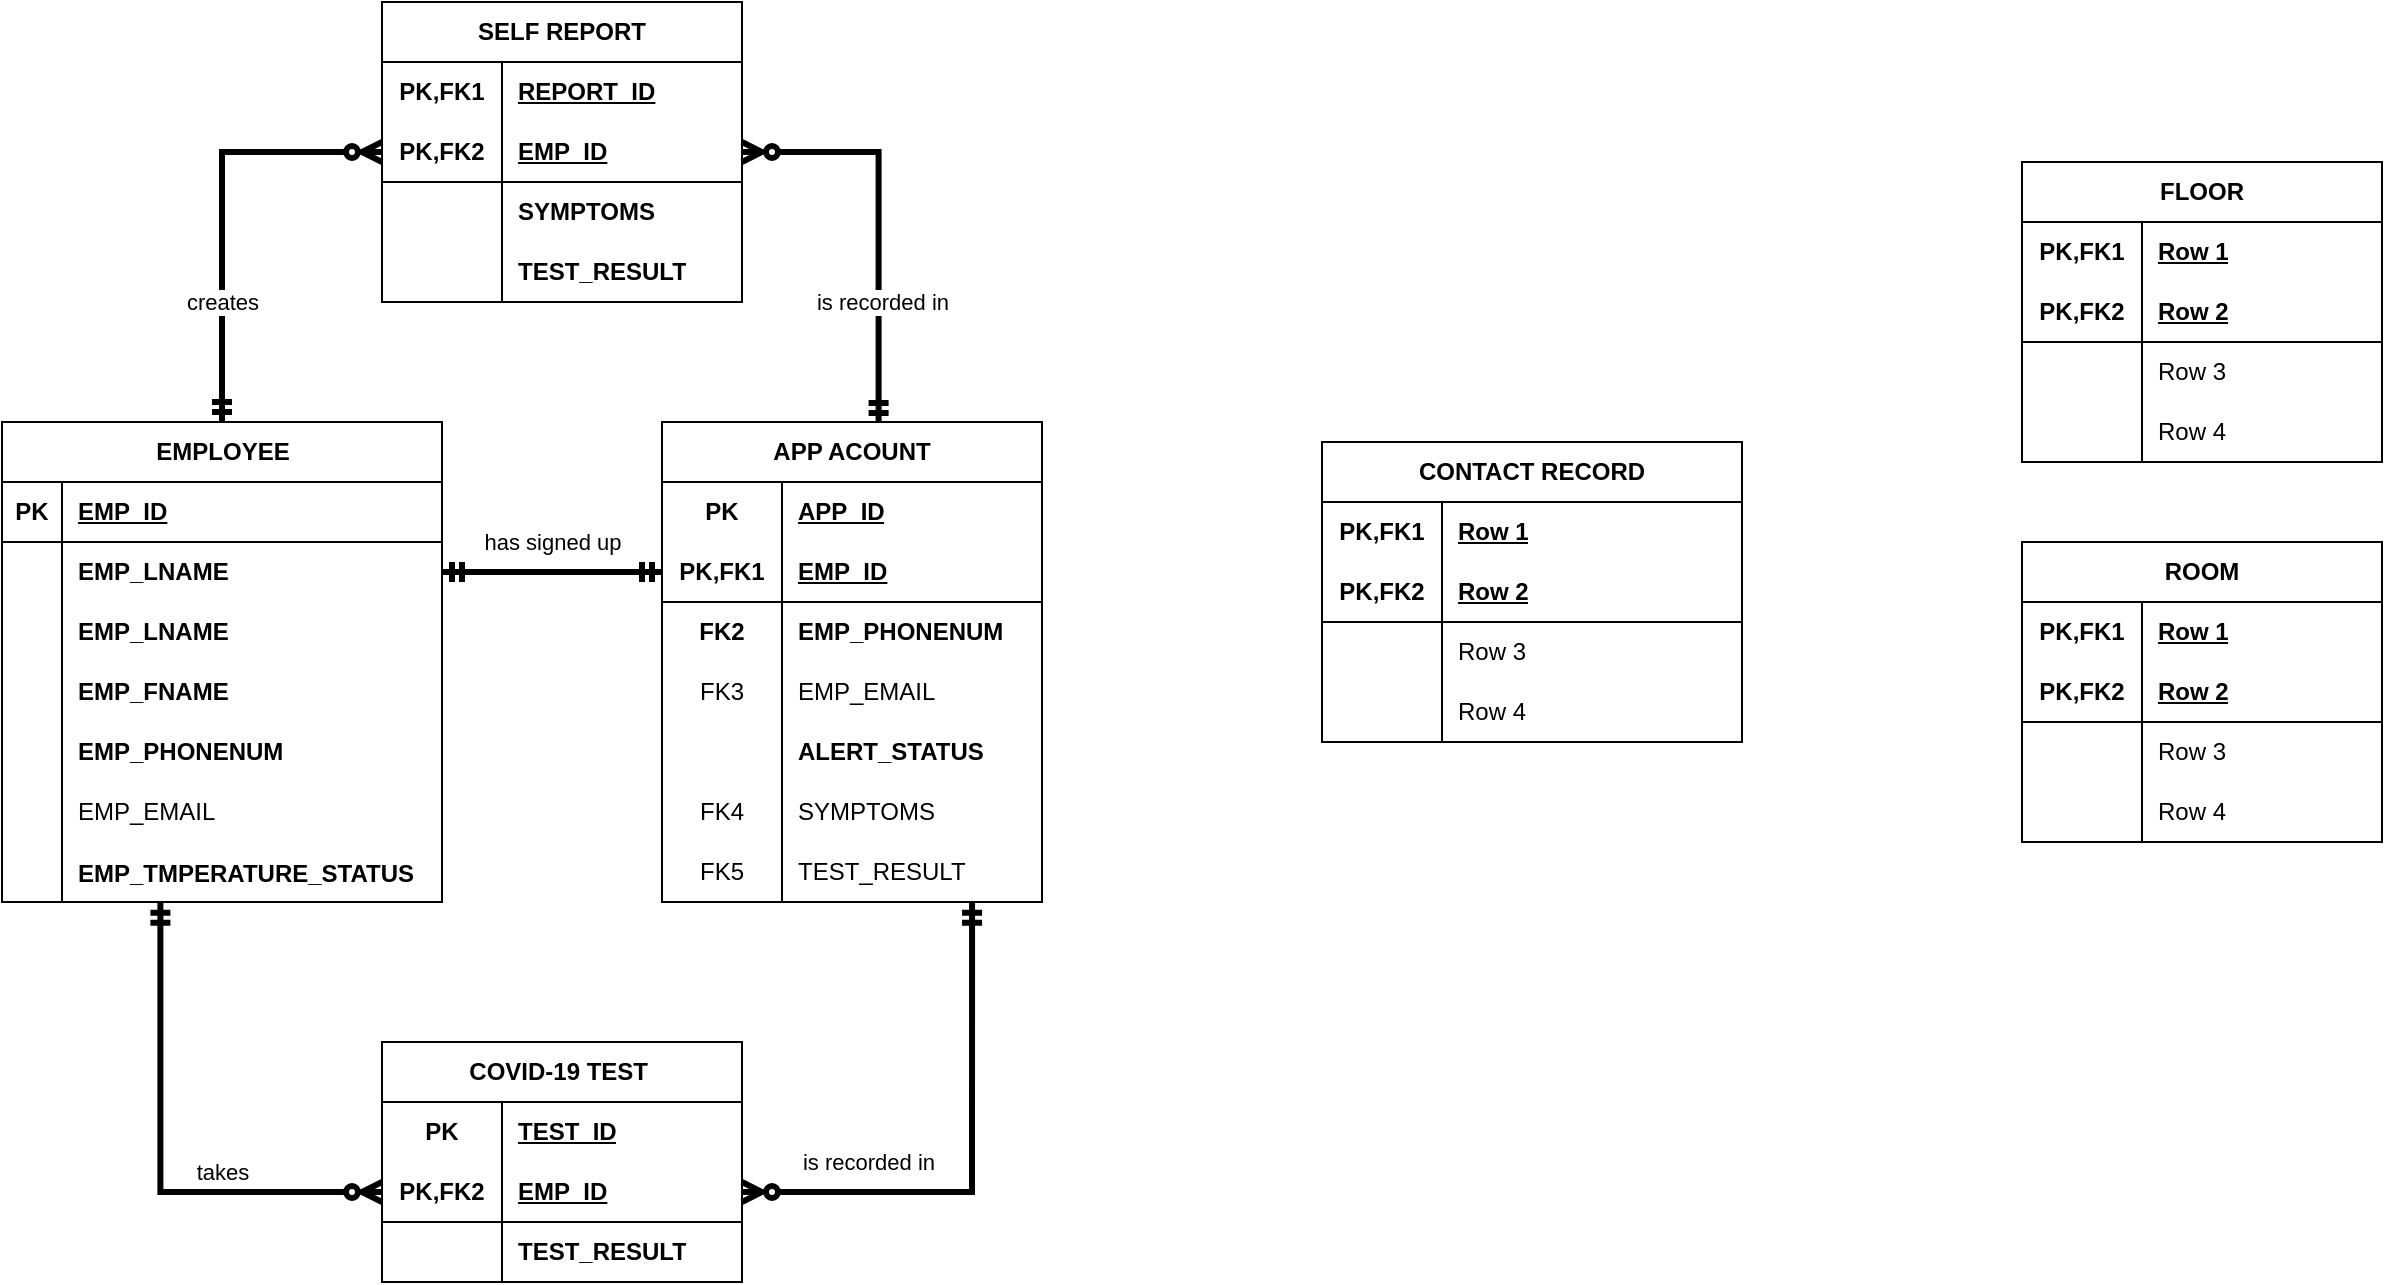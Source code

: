 <mxfile version="21.7.4" type="github">
  <diagram id="R2lEEEUBdFMjLlhIrx00" name="Page-1">
    <mxGraphModel dx="2163" dy="726" grid="1" gridSize="10" guides="1" tooltips="1" connect="1" arrows="0" fold="1" page="1" pageScale="1" pageWidth="850" pageHeight="1100" math="0" shadow="0" extFonts="Permanent Marker^https://fonts.googleapis.com/css?family=Permanent+Marker">
      <root>
        <mxCell id="0" />
        <mxCell id="1" parent="0" />
        <mxCell id="keHwaCfcZAK81pIc0gBK-99" style="edgeStyle=orthogonalEdgeStyle;rounded=0;orthogonalLoop=1;jettySize=auto;html=1;exitX=0.5;exitY=0;exitDx=0;exitDy=0;entryX=0;entryY=0.5;entryDx=0;entryDy=0;strokeWidth=3;startArrow=ERmandOne;startFill=0;endArrow=ERzeroToMany;endFill=0;" edge="1" parent="1" source="P7-u-1o1ZDvhydvgpfdd-1" target="keHwaCfcZAK81pIc0gBK-90">
          <mxGeometry relative="1" as="geometry" />
        </mxCell>
        <mxCell id="keHwaCfcZAK81pIc0gBK-101" value="creates" style="edgeLabel;html=1;align=center;verticalAlign=middle;resizable=0;points=[];" vertex="1" connectable="0" parent="keHwaCfcZAK81pIc0gBK-99">
          <mxGeometry x="0.301" y="2" relative="1" as="geometry">
            <mxPoint x="-5" y="77" as="offset" />
          </mxGeometry>
        </mxCell>
        <mxCell id="P7-u-1o1ZDvhydvgpfdd-1" value="EMPLOYEE" style="shape=table;startSize=30;container=1;collapsible=1;childLayout=tableLayout;fixedRows=1;rowLines=0;fontStyle=1;align=center;resizeLast=1;html=1;" parent="1" vertex="1">
          <mxGeometry x="-10" y="220" width="220" height="240" as="geometry">
            <mxRectangle x="90" y="230" width="110" height="30" as="alternateBounds" />
          </mxGeometry>
        </mxCell>
        <mxCell id="P7-u-1o1ZDvhydvgpfdd-2" value="" style="shape=tableRow;horizontal=0;startSize=0;swimlaneHead=0;swimlaneBody=0;fillColor=none;collapsible=0;dropTarget=0;points=[[0,0.5],[1,0.5]];portConstraint=eastwest;top=0;left=0;right=0;bottom=1;" parent="P7-u-1o1ZDvhydvgpfdd-1" vertex="1">
          <mxGeometry y="30" width="220" height="30" as="geometry" />
        </mxCell>
        <mxCell id="P7-u-1o1ZDvhydvgpfdd-3" value="PK" style="shape=partialRectangle;connectable=0;fillColor=none;top=0;left=0;bottom=0;right=0;fontStyle=1;overflow=hidden;whiteSpace=wrap;html=1;" parent="P7-u-1o1ZDvhydvgpfdd-2" vertex="1">
          <mxGeometry width="30" height="30" as="geometry">
            <mxRectangle width="30" height="30" as="alternateBounds" />
          </mxGeometry>
        </mxCell>
        <mxCell id="P7-u-1o1ZDvhydvgpfdd-4" value="EMP_ID" style="shape=partialRectangle;connectable=0;fillColor=none;top=0;left=0;bottom=0;right=0;align=left;spacingLeft=6;fontStyle=5;overflow=hidden;whiteSpace=wrap;html=1;" parent="P7-u-1o1ZDvhydvgpfdd-2" vertex="1">
          <mxGeometry x="30" width="190" height="30" as="geometry">
            <mxRectangle width="190" height="30" as="alternateBounds" />
          </mxGeometry>
        </mxCell>
        <mxCell id="P7-u-1o1ZDvhydvgpfdd-5" value="" style="shape=tableRow;horizontal=0;startSize=0;swimlaneHead=0;swimlaneBody=0;fillColor=none;collapsible=0;dropTarget=0;points=[[0,0.5],[1,0.5]];portConstraint=eastwest;top=0;left=0;right=0;bottom=0;" parent="P7-u-1o1ZDvhydvgpfdd-1" vertex="1">
          <mxGeometry y="60" width="220" height="30" as="geometry" />
        </mxCell>
        <mxCell id="P7-u-1o1ZDvhydvgpfdd-6" value="" style="shape=partialRectangle;connectable=0;fillColor=none;top=0;left=0;bottom=0;right=0;editable=1;overflow=hidden;whiteSpace=wrap;html=1;" parent="P7-u-1o1ZDvhydvgpfdd-5" vertex="1">
          <mxGeometry width="30" height="30" as="geometry">
            <mxRectangle width="30" height="30" as="alternateBounds" />
          </mxGeometry>
        </mxCell>
        <mxCell id="P7-u-1o1ZDvhydvgpfdd-7" value="&lt;b&gt;EMP_LNAME&lt;/b&gt;" style="shape=partialRectangle;connectable=0;fillColor=none;top=0;left=0;bottom=0;right=0;align=left;spacingLeft=6;overflow=hidden;whiteSpace=wrap;html=1;" parent="P7-u-1o1ZDvhydvgpfdd-5" vertex="1">
          <mxGeometry x="30" width="190" height="30" as="geometry">
            <mxRectangle width="190" height="30" as="alternateBounds" />
          </mxGeometry>
        </mxCell>
        <mxCell id="P7-u-1o1ZDvhydvgpfdd-32" value="" style="shape=tableRow;horizontal=0;startSize=0;swimlaneHead=0;swimlaneBody=0;fillColor=none;collapsible=0;dropTarget=0;points=[[0,0.5],[1,0.5]];portConstraint=eastwest;top=0;left=0;right=0;bottom=0;" parent="P7-u-1o1ZDvhydvgpfdd-1" vertex="1">
          <mxGeometry y="90" width="220" height="30" as="geometry" />
        </mxCell>
        <mxCell id="P7-u-1o1ZDvhydvgpfdd-33" value="" style="shape=partialRectangle;connectable=0;fillColor=none;top=0;left=0;bottom=0;right=0;editable=1;overflow=hidden;whiteSpace=wrap;html=1;" parent="P7-u-1o1ZDvhydvgpfdd-32" vertex="1">
          <mxGeometry width="30" height="30" as="geometry">
            <mxRectangle width="30" height="30" as="alternateBounds" />
          </mxGeometry>
        </mxCell>
        <mxCell id="P7-u-1o1ZDvhydvgpfdd-34" value="&lt;b&gt;EMP_LNAME&lt;/b&gt;" style="shape=partialRectangle;connectable=0;fillColor=none;top=0;left=0;bottom=0;right=0;align=left;spacingLeft=6;overflow=hidden;whiteSpace=wrap;html=1;" parent="P7-u-1o1ZDvhydvgpfdd-32" vertex="1">
          <mxGeometry x="30" width="190" height="30" as="geometry">
            <mxRectangle width="190" height="30" as="alternateBounds" />
          </mxGeometry>
        </mxCell>
        <mxCell id="P7-u-1o1ZDvhydvgpfdd-8" value="" style="shape=tableRow;horizontal=0;startSize=0;swimlaneHead=0;swimlaneBody=0;fillColor=none;collapsible=0;dropTarget=0;points=[[0,0.5],[1,0.5]];portConstraint=eastwest;top=0;left=0;right=0;bottom=0;" parent="P7-u-1o1ZDvhydvgpfdd-1" vertex="1">
          <mxGeometry y="120" width="220" height="30" as="geometry" />
        </mxCell>
        <mxCell id="P7-u-1o1ZDvhydvgpfdd-9" value="" style="shape=partialRectangle;connectable=0;fillColor=none;top=0;left=0;bottom=0;right=0;editable=1;overflow=hidden;whiteSpace=wrap;html=1;" parent="P7-u-1o1ZDvhydvgpfdd-8" vertex="1">
          <mxGeometry width="30" height="30" as="geometry">
            <mxRectangle width="30" height="30" as="alternateBounds" />
          </mxGeometry>
        </mxCell>
        <mxCell id="P7-u-1o1ZDvhydvgpfdd-10" value="&lt;b&gt;EMP_FNAME&lt;/b&gt;" style="shape=partialRectangle;connectable=0;fillColor=none;top=0;left=0;bottom=0;right=0;align=left;spacingLeft=6;overflow=hidden;whiteSpace=wrap;html=1;" parent="P7-u-1o1ZDvhydvgpfdd-8" vertex="1">
          <mxGeometry x="30" width="190" height="30" as="geometry">
            <mxRectangle width="190" height="30" as="alternateBounds" />
          </mxGeometry>
        </mxCell>
        <mxCell id="P7-u-1o1ZDvhydvgpfdd-11" value="" style="shape=tableRow;horizontal=0;startSize=0;swimlaneHead=0;swimlaneBody=0;fillColor=none;collapsible=0;dropTarget=0;points=[[0,0.5],[1,0.5]];portConstraint=eastwest;top=0;left=0;right=0;bottom=0;" parent="P7-u-1o1ZDvhydvgpfdd-1" vertex="1">
          <mxGeometry y="150" width="220" height="30" as="geometry" />
        </mxCell>
        <mxCell id="P7-u-1o1ZDvhydvgpfdd-12" value="" style="shape=partialRectangle;connectable=0;fillColor=none;top=0;left=0;bottom=0;right=0;editable=1;overflow=hidden;whiteSpace=wrap;html=1;" parent="P7-u-1o1ZDvhydvgpfdd-11" vertex="1">
          <mxGeometry width="30" height="30" as="geometry">
            <mxRectangle width="30" height="30" as="alternateBounds" />
          </mxGeometry>
        </mxCell>
        <mxCell id="P7-u-1o1ZDvhydvgpfdd-13" value="&lt;b&gt;EMP_PHONENUM&lt;/b&gt;" style="shape=partialRectangle;connectable=0;fillColor=none;top=0;left=0;bottom=0;right=0;align=left;spacingLeft=6;overflow=hidden;whiteSpace=wrap;html=1;" parent="P7-u-1o1ZDvhydvgpfdd-11" vertex="1">
          <mxGeometry x="30" width="190" height="30" as="geometry">
            <mxRectangle width="190" height="30" as="alternateBounds" />
          </mxGeometry>
        </mxCell>
        <mxCell id="P7-u-1o1ZDvhydvgpfdd-14" style="shape=tableRow;horizontal=0;startSize=0;swimlaneHead=0;swimlaneBody=0;fillColor=none;collapsible=0;dropTarget=0;points=[[0,0.5],[1,0.5]];portConstraint=eastwest;top=0;left=0;right=0;bottom=0;" parent="P7-u-1o1ZDvhydvgpfdd-1" vertex="1">
          <mxGeometry y="180" width="220" height="30" as="geometry" />
        </mxCell>
        <mxCell id="P7-u-1o1ZDvhydvgpfdd-15" style="shape=partialRectangle;connectable=0;fillColor=none;top=0;left=0;bottom=0;right=0;editable=1;overflow=hidden;whiteSpace=wrap;html=1;" parent="P7-u-1o1ZDvhydvgpfdd-14" vertex="1">
          <mxGeometry width="30" height="30" as="geometry">
            <mxRectangle width="30" height="30" as="alternateBounds" />
          </mxGeometry>
        </mxCell>
        <mxCell id="P7-u-1o1ZDvhydvgpfdd-16" value="EMP_EMAIL" style="shape=partialRectangle;connectable=0;fillColor=none;top=0;left=0;bottom=0;right=0;align=left;spacingLeft=6;overflow=hidden;whiteSpace=wrap;html=1;" parent="P7-u-1o1ZDvhydvgpfdd-14" vertex="1">
          <mxGeometry x="30" width="190" height="30" as="geometry">
            <mxRectangle width="190" height="30" as="alternateBounds" />
          </mxGeometry>
        </mxCell>
        <mxCell id="keHwaCfcZAK81pIc0gBK-26" value="" style="shape=tableRow;horizontal=0;startSize=0;swimlaneHead=0;swimlaneBody=0;fillColor=none;collapsible=0;dropTarget=0;points=[[0,0.5],[1,0.5]];portConstraint=eastwest;top=0;left=0;right=0;bottom=0;" vertex="1" parent="P7-u-1o1ZDvhydvgpfdd-1">
          <mxGeometry y="210" width="220" height="30" as="geometry" />
        </mxCell>
        <mxCell id="keHwaCfcZAK81pIc0gBK-27" value="" style="shape=partialRectangle;connectable=0;fillColor=none;top=0;left=0;bottom=0;right=0;editable=1;overflow=hidden;" vertex="1" parent="keHwaCfcZAK81pIc0gBK-26">
          <mxGeometry width="30" height="30" as="geometry">
            <mxRectangle width="30" height="30" as="alternateBounds" />
          </mxGeometry>
        </mxCell>
        <mxCell id="keHwaCfcZAK81pIc0gBK-28" value="EMP_TMPERATURE_STATUS" style="shape=partialRectangle;connectable=0;fillColor=none;top=0;left=0;bottom=0;right=0;align=left;spacingLeft=6;overflow=hidden;fontStyle=1" vertex="1" parent="keHwaCfcZAK81pIc0gBK-26">
          <mxGeometry x="30" width="190" height="30" as="geometry">
            <mxRectangle width="190" height="30" as="alternateBounds" />
          </mxGeometry>
        </mxCell>
        <mxCell id="P7-u-1o1ZDvhydvgpfdd-31" value="has signed up" style="edgeStyle=orthogonalEdgeStyle;rounded=0;orthogonalLoop=1;jettySize=auto;html=1;exitX=1;exitY=0.5;exitDx=0;exitDy=0;entryX=0;entryY=0.5;entryDx=0;entryDy=0;startArrow=ERmandOne;startFill=0;endArrow=ERmandOne;endFill=0;strokeWidth=3;" parent="1" source="P7-u-1o1ZDvhydvgpfdd-5" target="P7-u-1o1ZDvhydvgpfdd-81" edge="1">
          <mxGeometry y="15" relative="1" as="geometry">
            <mxPoint x="310" y="325" as="targetPoint" />
            <mxPoint as="offset" />
          </mxGeometry>
        </mxCell>
        <mxCell id="P7-u-1o1ZDvhydvgpfdd-77" value="APP ACOUNT" style="shape=table;startSize=30;container=1;collapsible=1;childLayout=tableLayout;fixedRows=1;rowLines=0;fontStyle=1;align=center;resizeLast=1;html=1;whiteSpace=wrap;" parent="1" vertex="1">
          <mxGeometry x="320" y="220" width="190" height="240" as="geometry" />
        </mxCell>
        <mxCell id="P7-u-1o1ZDvhydvgpfdd-78" value="" style="shape=tableRow;horizontal=0;startSize=0;swimlaneHead=0;swimlaneBody=0;fillColor=none;collapsible=0;dropTarget=0;points=[[0,0.5],[1,0.5]];portConstraint=eastwest;top=0;left=0;right=0;bottom=0;html=1;" parent="P7-u-1o1ZDvhydvgpfdd-77" vertex="1">
          <mxGeometry y="30" width="190" height="30" as="geometry" />
        </mxCell>
        <mxCell id="P7-u-1o1ZDvhydvgpfdd-79" value="PK" style="shape=partialRectangle;connectable=0;fillColor=none;top=0;left=0;bottom=0;right=0;fontStyle=1;overflow=hidden;html=1;whiteSpace=wrap;" parent="P7-u-1o1ZDvhydvgpfdd-78" vertex="1">
          <mxGeometry width="60" height="30" as="geometry">
            <mxRectangle width="60" height="30" as="alternateBounds" />
          </mxGeometry>
        </mxCell>
        <mxCell id="P7-u-1o1ZDvhydvgpfdd-80" value="APP_ID" style="shape=partialRectangle;connectable=0;fillColor=none;top=0;left=0;bottom=0;right=0;align=left;spacingLeft=6;fontStyle=5;overflow=hidden;html=1;whiteSpace=wrap;" parent="P7-u-1o1ZDvhydvgpfdd-78" vertex="1">
          <mxGeometry x="60" width="130" height="30" as="geometry">
            <mxRectangle width="130" height="30" as="alternateBounds" />
          </mxGeometry>
        </mxCell>
        <mxCell id="P7-u-1o1ZDvhydvgpfdd-81" value="" style="shape=tableRow;horizontal=0;startSize=0;swimlaneHead=0;swimlaneBody=0;fillColor=none;collapsible=0;dropTarget=0;points=[[0,0.5],[1,0.5]];portConstraint=eastwest;top=0;left=0;right=0;bottom=1;html=1;" parent="P7-u-1o1ZDvhydvgpfdd-77" vertex="1">
          <mxGeometry y="60" width="190" height="30" as="geometry" />
        </mxCell>
        <mxCell id="P7-u-1o1ZDvhydvgpfdd-82" value="PK,FK1" style="shape=partialRectangle;connectable=0;fillColor=none;top=0;left=0;bottom=0;right=0;fontStyle=1;overflow=hidden;html=1;whiteSpace=wrap;" parent="P7-u-1o1ZDvhydvgpfdd-81" vertex="1">
          <mxGeometry width="60" height="30" as="geometry">
            <mxRectangle width="60" height="30" as="alternateBounds" />
          </mxGeometry>
        </mxCell>
        <mxCell id="P7-u-1o1ZDvhydvgpfdd-83" value="EMP_ID" style="shape=partialRectangle;connectable=0;fillColor=none;top=0;left=0;bottom=0;right=0;align=left;spacingLeft=6;fontStyle=5;overflow=hidden;html=1;whiteSpace=wrap;" parent="P7-u-1o1ZDvhydvgpfdd-81" vertex="1">
          <mxGeometry x="60" width="130" height="30" as="geometry">
            <mxRectangle width="130" height="30" as="alternateBounds" />
          </mxGeometry>
        </mxCell>
        <mxCell id="P7-u-1o1ZDvhydvgpfdd-84" value="" style="shape=tableRow;horizontal=0;startSize=0;swimlaneHead=0;swimlaneBody=0;fillColor=none;collapsible=0;dropTarget=0;points=[[0,0.5],[1,0.5]];portConstraint=eastwest;top=0;left=0;right=0;bottom=0;html=1;" parent="P7-u-1o1ZDvhydvgpfdd-77" vertex="1">
          <mxGeometry y="90" width="190" height="30" as="geometry" />
        </mxCell>
        <mxCell id="P7-u-1o1ZDvhydvgpfdd-85" value="&lt;b&gt;FK2&lt;/b&gt;" style="shape=partialRectangle;connectable=0;fillColor=none;top=0;left=0;bottom=0;right=0;editable=1;overflow=hidden;html=1;whiteSpace=wrap;" parent="P7-u-1o1ZDvhydvgpfdd-84" vertex="1">
          <mxGeometry width="60" height="30" as="geometry">
            <mxRectangle width="60" height="30" as="alternateBounds" />
          </mxGeometry>
        </mxCell>
        <mxCell id="P7-u-1o1ZDvhydvgpfdd-86" value="&lt;b&gt;EMP_PHONENUM&lt;/b&gt;" style="shape=partialRectangle;connectable=0;fillColor=none;top=0;left=0;bottom=0;right=0;align=left;spacingLeft=6;overflow=hidden;html=1;whiteSpace=wrap;" parent="P7-u-1o1ZDvhydvgpfdd-84" vertex="1">
          <mxGeometry x="60" width="130" height="30" as="geometry">
            <mxRectangle width="130" height="30" as="alternateBounds" />
          </mxGeometry>
        </mxCell>
        <mxCell id="P7-u-1o1ZDvhydvgpfdd-87" value="" style="shape=tableRow;horizontal=0;startSize=0;swimlaneHead=0;swimlaneBody=0;fillColor=none;collapsible=0;dropTarget=0;points=[[0,0.5],[1,0.5]];portConstraint=eastwest;top=0;left=0;right=0;bottom=0;html=1;" parent="P7-u-1o1ZDvhydvgpfdd-77" vertex="1">
          <mxGeometry y="120" width="190" height="30" as="geometry" />
        </mxCell>
        <mxCell id="P7-u-1o1ZDvhydvgpfdd-88" value="FK3" style="shape=partialRectangle;connectable=0;fillColor=none;top=0;left=0;bottom=0;right=0;editable=1;overflow=hidden;html=1;whiteSpace=wrap;" parent="P7-u-1o1ZDvhydvgpfdd-87" vertex="1">
          <mxGeometry width="60" height="30" as="geometry">
            <mxRectangle width="60" height="30" as="alternateBounds" />
          </mxGeometry>
        </mxCell>
        <mxCell id="P7-u-1o1ZDvhydvgpfdd-89" value="EMP_EMAIL" style="shape=partialRectangle;connectable=0;fillColor=none;top=0;left=0;bottom=0;right=0;align=left;spacingLeft=6;overflow=hidden;html=1;whiteSpace=wrap;" parent="P7-u-1o1ZDvhydvgpfdd-87" vertex="1">
          <mxGeometry x="60" width="130" height="30" as="geometry">
            <mxRectangle width="130" height="30" as="alternateBounds" />
          </mxGeometry>
        </mxCell>
        <mxCell id="P7-u-1o1ZDvhydvgpfdd-96" style="shape=tableRow;horizontal=0;startSize=0;swimlaneHead=0;swimlaneBody=0;fillColor=none;collapsible=0;dropTarget=0;points=[[0,0.5],[1,0.5]];portConstraint=eastwest;top=0;left=0;right=0;bottom=0;html=1;" parent="P7-u-1o1ZDvhydvgpfdd-77" vertex="1">
          <mxGeometry y="150" width="190" height="30" as="geometry" />
        </mxCell>
        <mxCell id="P7-u-1o1ZDvhydvgpfdd-97" style="shape=partialRectangle;connectable=0;fillColor=none;top=0;left=0;bottom=0;right=0;editable=1;overflow=hidden;html=1;whiteSpace=wrap;" parent="P7-u-1o1ZDvhydvgpfdd-96" vertex="1">
          <mxGeometry width="60" height="30" as="geometry">
            <mxRectangle width="60" height="30" as="alternateBounds" />
          </mxGeometry>
        </mxCell>
        <mxCell id="P7-u-1o1ZDvhydvgpfdd-98" value="&lt;b&gt;ALERT_STATUS&lt;/b&gt;" style="shape=partialRectangle;connectable=0;fillColor=none;top=0;left=0;bottom=0;right=0;align=left;spacingLeft=6;overflow=hidden;html=1;whiteSpace=wrap;" parent="P7-u-1o1ZDvhydvgpfdd-96" vertex="1">
          <mxGeometry x="60" width="130" height="30" as="geometry">
            <mxRectangle width="130" height="30" as="alternateBounds" />
          </mxGeometry>
        </mxCell>
        <mxCell id="P7-u-1o1ZDvhydvgpfdd-93" style="shape=tableRow;horizontal=0;startSize=0;swimlaneHead=0;swimlaneBody=0;fillColor=none;collapsible=0;dropTarget=0;points=[[0,0.5],[1,0.5]];portConstraint=eastwest;top=0;left=0;right=0;bottom=0;html=1;" parent="P7-u-1o1ZDvhydvgpfdd-77" vertex="1">
          <mxGeometry y="180" width="190" height="30" as="geometry" />
        </mxCell>
        <mxCell id="P7-u-1o1ZDvhydvgpfdd-94" value="FK4" style="shape=partialRectangle;connectable=0;fillColor=none;top=0;left=0;bottom=0;right=0;editable=1;overflow=hidden;html=1;whiteSpace=wrap;" parent="P7-u-1o1ZDvhydvgpfdd-93" vertex="1">
          <mxGeometry width="60" height="30" as="geometry">
            <mxRectangle width="60" height="30" as="alternateBounds" />
          </mxGeometry>
        </mxCell>
        <mxCell id="P7-u-1o1ZDvhydvgpfdd-95" value="SYMPTOMS" style="shape=partialRectangle;connectable=0;fillColor=none;top=0;left=0;bottom=0;right=0;align=left;spacingLeft=6;overflow=hidden;html=1;whiteSpace=wrap;" parent="P7-u-1o1ZDvhydvgpfdd-93" vertex="1">
          <mxGeometry x="60" width="130" height="30" as="geometry">
            <mxRectangle width="130" height="30" as="alternateBounds" />
          </mxGeometry>
        </mxCell>
        <mxCell id="keHwaCfcZAK81pIc0gBK-83" style="shape=tableRow;horizontal=0;startSize=0;swimlaneHead=0;swimlaneBody=0;fillColor=none;collapsible=0;dropTarget=0;points=[[0,0.5],[1,0.5]];portConstraint=eastwest;top=0;left=0;right=0;bottom=0;html=1;" vertex="1" parent="P7-u-1o1ZDvhydvgpfdd-77">
          <mxGeometry y="210" width="190" height="30" as="geometry" />
        </mxCell>
        <mxCell id="keHwaCfcZAK81pIc0gBK-84" value="FK5" style="shape=partialRectangle;connectable=0;fillColor=none;top=0;left=0;bottom=0;right=0;editable=1;overflow=hidden;html=1;whiteSpace=wrap;" vertex="1" parent="keHwaCfcZAK81pIc0gBK-83">
          <mxGeometry width="60" height="30" as="geometry">
            <mxRectangle width="60" height="30" as="alternateBounds" />
          </mxGeometry>
        </mxCell>
        <mxCell id="keHwaCfcZAK81pIc0gBK-85" value="TEST_RESULT" style="shape=partialRectangle;connectable=0;fillColor=none;top=0;left=0;bottom=0;right=0;align=left;spacingLeft=6;overflow=hidden;html=1;whiteSpace=wrap;" vertex="1" parent="keHwaCfcZAK81pIc0gBK-83">
          <mxGeometry x="60" width="130" height="30" as="geometry">
            <mxRectangle width="130" height="30" as="alternateBounds" />
          </mxGeometry>
        </mxCell>
        <mxCell id="P7-u-1o1ZDvhydvgpfdd-112" value="COVID-19 TEST&amp;nbsp;" style="shape=table;startSize=30;container=1;collapsible=1;childLayout=tableLayout;fixedRows=1;rowLines=0;fontStyle=1;align=center;resizeLast=1;html=1;whiteSpace=wrap;" parent="1" vertex="1">
          <mxGeometry x="180" y="530" width="180" height="120" as="geometry" />
        </mxCell>
        <mxCell id="P7-u-1o1ZDvhydvgpfdd-113" value="" style="shape=tableRow;horizontal=0;startSize=0;swimlaneHead=0;swimlaneBody=0;fillColor=none;collapsible=0;dropTarget=0;points=[[0,0.5],[1,0.5]];portConstraint=eastwest;top=0;left=0;right=0;bottom=0;html=1;" parent="P7-u-1o1ZDvhydvgpfdd-112" vertex="1">
          <mxGeometry y="30" width="180" height="30" as="geometry" />
        </mxCell>
        <mxCell id="P7-u-1o1ZDvhydvgpfdd-114" value="PK" style="shape=partialRectangle;connectable=0;fillColor=none;top=0;left=0;bottom=0;right=0;fontStyle=1;overflow=hidden;html=1;whiteSpace=wrap;" parent="P7-u-1o1ZDvhydvgpfdd-113" vertex="1">
          <mxGeometry width="60" height="30" as="geometry">
            <mxRectangle width="60" height="30" as="alternateBounds" />
          </mxGeometry>
        </mxCell>
        <mxCell id="P7-u-1o1ZDvhydvgpfdd-115" value="TEST_ID" style="shape=partialRectangle;connectable=0;fillColor=none;top=0;left=0;bottom=0;right=0;align=left;spacingLeft=6;fontStyle=5;overflow=hidden;html=1;whiteSpace=wrap;" parent="P7-u-1o1ZDvhydvgpfdd-113" vertex="1">
          <mxGeometry x="60" width="120" height="30" as="geometry">
            <mxRectangle width="120" height="30" as="alternateBounds" />
          </mxGeometry>
        </mxCell>
        <mxCell id="P7-u-1o1ZDvhydvgpfdd-116" value="" style="shape=tableRow;horizontal=0;startSize=0;swimlaneHead=0;swimlaneBody=0;fillColor=none;collapsible=0;dropTarget=0;points=[[0,0.5],[1,0.5]];portConstraint=eastwest;top=0;left=0;right=0;bottom=1;html=1;" parent="P7-u-1o1ZDvhydvgpfdd-112" vertex="1">
          <mxGeometry y="60" width="180" height="30" as="geometry" />
        </mxCell>
        <mxCell id="P7-u-1o1ZDvhydvgpfdd-117" value="PK,FK2" style="shape=partialRectangle;connectable=0;fillColor=none;top=0;left=0;bottom=0;right=0;fontStyle=1;overflow=hidden;html=1;whiteSpace=wrap;" parent="P7-u-1o1ZDvhydvgpfdd-116" vertex="1">
          <mxGeometry width="60" height="30" as="geometry">
            <mxRectangle width="60" height="30" as="alternateBounds" />
          </mxGeometry>
        </mxCell>
        <mxCell id="P7-u-1o1ZDvhydvgpfdd-118" value="EMP_ID" style="shape=partialRectangle;connectable=0;fillColor=none;top=0;left=0;bottom=0;right=0;align=left;spacingLeft=6;fontStyle=5;overflow=hidden;html=1;whiteSpace=wrap;" parent="P7-u-1o1ZDvhydvgpfdd-116" vertex="1">
          <mxGeometry x="60" width="120" height="30" as="geometry">
            <mxRectangle width="120" height="30" as="alternateBounds" />
          </mxGeometry>
        </mxCell>
        <mxCell id="P7-u-1o1ZDvhydvgpfdd-119" value="" style="shape=tableRow;horizontal=0;startSize=0;swimlaneHead=0;swimlaneBody=0;fillColor=none;collapsible=0;dropTarget=0;points=[[0,0.5],[1,0.5]];portConstraint=eastwest;top=0;left=0;right=0;bottom=0;html=1;" parent="P7-u-1o1ZDvhydvgpfdd-112" vertex="1">
          <mxGeometry y="90" width="180" height="30" as="geometry" />
        </mxCell>
        <mxCell id="P7-u-1o1ZDvhydvgpfdd-120" value="" style="shape=partialRectangle;connectable=0;fillColor=none;top=0;left=0;bottom=0;right=0;editable=1;overflow=hidden;html=1;whiteSpace=wrap;" parent="P7-u-1o1ZDvhydvgpfdd-119" vertex="1">
          <mxGeometry width="60" height="30" as="geometry">
            <mxRectangle width="60" height="30" as="alternateBounds" />
          </mxGeometry>
        </mxCell>
        <mxCell id="P7-u-1o1ZDvhydvgpfdd-121" value="&lt;b&gt;TEST_RESULT&lt;/b&gt;" style="shape=partialRectangle;connectable=0;fillColor=none;top=0;left=0;bottom=0;right=0;align=left;spacingLeft=6;overflow=hidden;html=1;whiteSpace=wrap;" parent="P7-u-1o1ZDvhydvgpfdd-119" vertex="1">
          <mxGeometry x="60" width="120" height="30" as="geometry">
            <mxRectangle width="120" height="30" as="alternateBounds" />
          </mxGeometry>
        </mxCell>
        <mxCell id="keHwaCfcZAK81pIc0gBK-53" value="ROOM" style="shape=table;startSize=30;container=1;collapsible=1;childLayout=tableLayout;fixedRows=1;rowLines=0;fontStyle=1;align=center;resizeLast=1;html=1;whiteSpace=wrap;" vertex="1" parent="1">
          <mxGeometry x="1000" y="280" width="180" height="150" as="geometry" />
        </mxCell>
        <mxCell id="keHwaCfcZAK81pIc0gBK-54" value="" style="shape=tableRow;horizontal=0;startSize=0;swimlaneHead=0;swimlaneBody=0;fillColor=none;collapsible=0;dropTarget=0;points=[[0,0.5],[1,0.5]];portConstraint=eastwest;top=0;left=0;right=0;bottom=0;html=1;" vertex="1" parent="keHwaCfcZAK81pIc0gBK-53">
          <mxGeometry y="30" width="180" height="30" as="geometry" />
        </mxCell>
        <mxCell id="keHwaCfcZAK81pIc0gBK-55" value="PK,FK1" style="shape=partialRectangle;connectable=0;fillColor=none;top=0;left=0;bottom=0;right=0;fontStyle=1;overflow=hidden;html=1;whiteSpace=wrap;" vertex="1" parent="keHwaCfcZAK81pIc0gBK-54">
          <mxGeometry width="60" height="30" as="geometry">
            <mxRectangle width="60" height="30" as="alternateBounds" />
          </mxGeometry>
        </mxCell>
        <mxCell id="keHwaCfcZAK81pIc0gBK-56" value="Row 1" style="shape=partialRectangle;connectable=0;fillColor=none;top=0;left=0;bottom=0;right=0;align=left;spacingLeft=6;fontStyle=5;overflow=hidden;html=1;whiteSpace=wrap;" vertex="1" parent="keHwaCfcZAK81pIc0gBK-54">
          <mxGeometry x="60" width="120" height="30" as="geometry">
            <mxRectangle width="120" height="30" as="alternateBounds" />
          </mxGeometry>
        </mxCell>
        <mxCell id="keHwaCfcZAK81pIc0gBK-57" value="" style="shape=tableRow;horizontal=0;startSize=0;swimlaneHead=0;swimlaneBody=0;fillColor=none;collapsible=0;dropTarget=0;points=[[0,0.5],[1,0.5]];portConstraint=eastwest;top=0;left=0;right=0;bottom=1;html=1;" vertex="1" parent="keHwaCfcZAK81pIc0gBK-53">
          <mxGeometry y="60" width="180" height="30" as="geometry" />
        </mxCell>
        <mxCell id="keHwaCfcZAK81pIc0gBK-58" value="PK,FK2" style="shape=partialRectangle;connectable=0;fillColor=none;top=0;left=0;bottom=0;right=0;fontStyle=1;overflow=hidden;html=1;whiteSpace=wrap;" vertex="1" parent="keHwaCfcZAK81pIc0gBK-57">
          <mxGeometry width="60" height="30" as="geometry">
            <mxRectangle width="60" height="30" as="alternateBounds" />
          </mxGeometry>
        </mxCell>
        <mxCell id="keHwaCfcZAK81pIc0gBK-59" value="Row 2" style="shape=partialRectangle;connectable=0;fillColor=none;top=0;left=0;bottom=0;right=0;align=left;spacingLeft=6;fontStyle=5;overflow=hidden;html=1;whiteSpace=wrap;" vertex="1" parent="keHwaCfcZAK81pIc0gBK-57">
          <mxGeometry x="60" width="120" height="30" as="geometry">
            <mxRectangle width="120" height="30" as="alternateBounds" />
          </mxGeometry>
        </mxCell>
        <mxCell id="keHwaCfcZAK81pIc0gBK-60" value="" style="shape=tableRow;horizontal=0;startSize=0;swimlaneHead=0;swimlaneBody=0;fillColor=none;collapsible=0;dropTarget=0;points=[[0,0.5],[1,0.5]];portConstraint=eastwest;top=0;left=0;right=0;bottom=0;html=1;" vertex="1" parent="keHwaCfcZAK81pIc0gBK-53">
          <mxGeometry y="90" width="180" height="30" as="geometry" />
        </mxCell>
        <mxCell id="keHwaCfcZAK81pIc0gBK-61" value="" style="shape=partialRectangle;connectable=0;fillColor=none;top=0;left=0;bottom=0;right=0;editable=1;overflow=hidden;html=1;whiteSpace=wrap;" vertex="1" parent="keHwaCfcZAK81pIc0gBK-60">
          <mxGeometry width="60" height="30" as="geometry">
            <mxRectangle width="60" height="30" as="alternateBounds" />
          </mxGeometry>
        </mxCell>
        <mxCell id="keHwaCfcZAK81pIc0gBK-62" value="Row 3" style="shape=partialRectangle;connectable=0;fillColor=none;top=0;left=0;bottom=0;right=0;align=left;spacingLeft=6;overflow=hidden;html=1;whiteSpace=wrap;" vertex="1" parent="keHwaCfcZAK81pIc0gBK-60">
          <mxGeometry x="60" width="120" height="30" as="geometry">
            <mxRectangle width="120" height="30" as="alternateBounds" />
          </mxGeometry>
        </mxCell>
        <mxCell id="keHwaCfcZAK81pIc0gBK-63" value="" style="shape=tableRow;horizontal=0;startSize=0;swimlaneHead=0;swimlaneBody=0;fillColor=none;collapsible=0;dropTarget=0;points=[[0,0.5],[1,0.5]];portConstraint=eastwest;top=0;left=0;right=0;bottom=0;html=1;" vertex="1" parent="keHwaCfcZAK81pIc0gBK-53">
          <mxGeometry y="120" width="180" height="30" as="geometry" />
        </mxCell>
        <mxCell id="keHwaCfcZAK81pIc0gBK-64" value="" style="shape=partialRectangle;connectable=0;fillColor=none;top=0;left=0;bottom=0;right=0;editable=1;overflow=hidden;html=1;whiteSpace=wrap;" vertex="1" parent="keHwaCfcZAK81pIc0gBK-63">
          <mxGeometry width="60" height="30" as="geometry">
            <mxRectangle width="60" height="30" as="alternateBounds" />
          </mxGeometry>
        </mxCell>
        <mxCell id="keHwaCfcZAK81pIc0gBK-65" value="Row 4" style="shape=partialRectangle;connectable=0;fillColor=none;top=0;left=0;bottom=0;right=0;align=left;spacingLeft=6;overflow=hidden;html=1;whiteSpace=wrap;" vertex="1" parent="keHwaCfcZAK81pIc0gBK-63">
          <mxGeometry x="60" width="120" height="30" as="geometry">
            <mxRectangle width="120" height="30" as="alternateBounds" />
          </mxGeometry>
        </mxCell>
        <mxCell id="keHwaCfcZAK81pIc0gBK-66" value="FLOOR" style="shape=table;startSize=30;container=1;collapsible=1;childLayout=tableLayout;fixedRows=1;rowLines=0;fontStyle=1;align=center;resizeLast=1;html=1;whiteSpace=wrap;" vertex="1" parent="1">
          <mxGeometry x="1000" y="90" width="180" height="150" as="geometry" />
        </mxCell>
        <mxCell id="keHwaCfcZAK81pIc0gBK-67" value="" style="shape=tableRow;horizontal=0;startSize=0;swimlaneHead=0;swimlaneBody=0;fillColor=none;collapsible=0;dropTarget=0;points=[[0,0.5],[1,0.5]];portConstraint=eastwest;top=0;left=0;right=0;bottom=0;html=1;" vertex="1" parent="keHwaCfcZAK81pIc0gBK-66">
          <mxGeometry y="30" width="180" height="30" as="geometry" />
        </mxCell>
        <mxCell id="keHwaCfcZAK81pIc0gBK-68" value="PK,FK1" style="shape=partialRectangle;connectable=0;fillColor=none;top=0;left=0;bottom=0;right=0;fontStyle=1;overflow=hidden;html=1;whiteSpace=wrap;" vertex="1" parent="keHwaCfcZAK81pIc0gBK-67">
          <mxGeometry width="60" height="30" as="geometry">
            <mxRectangle width="60" height="30" as="alternateBounds" />
          </mxGeometry>
        </mxCell>
        <mxCell id="keHwaCfcZAK81pIc0gBK-69" value="Row 1" style="shape=partialRectangle;connectable=0;fillColor=none;top=0;left=0;bottom=0;right=0;align=left;spacingLeft=6;fontStyle=5;overflow=hidden;html=1;whiteSpace=wrap;" vertex="1" parent="keHwaCfcZAK81pIc0gBK-67">
          <mxGeometry x="60" width="120" height="30" as="geometry">
            <mxRectangle width="120" height="30" as="alternateBounds" />
          </mxGeometry>
        </mxCell>
        <mxCell id="keHwaCfcZAK81pIc0gBK-70" value="" style="shape=tableRow;horizontal=0;startSize=0;swimlaneHead=0;swimlaneBody=0;fillColor=none;collapsible=0;dropTarget=0;points=[[0,0.5],[1,0.5]];portConstraint=eastwest;top=0;left=0;right=0;bottom=1;html=1;" vertex="1" parent="keHwaCfcZAK81pIc0gBK-66">
          <mxGeometry y="60" width="180" height="30" as="geometry" />
        </mxCell>
        <mxCell id="keHwaCfcZAK81pIc0gBK-71" value="PK,FK2" style="shape=partialRectangle;connectable=0;fillColor=none;top=0;left=0;bottom=0;right=0;fontStyle=1;overflow=hidden;html=1;whiteSpace=wrap;" vertex="1" parent="keHwaCfcZAK81pIc0gBK-70">
          <mxGeometry width="60" height="30" as="geometry">
            <mxRectangle width="60" height="30" as="alternateBounds" />
          </mxGeometry>
        </mxCell>
        <mxCell id="keHwaCfcZAK81pIc0gBK-72" value="Row 2" style="shape=partialRectangle;connectable=0;fillColor=none;top=0;left=0;bottom=0;right=0;align=left;spacingLeft=6;fontStyle=5;overflow=hidden;html=1;whiteSpace=wrap;" vertex="1" parent="keHwaCfcZAK81pIc0gBK-70">
          <mxGeometry x="60" width="120" height="30" as="geometry">
            <mxRectangle width="120" height="30" as="alternateBounds" />
          </mxGeometry>
        </mxCell>
        <mxCell id="keHwaCfcZAK81pIc0gBK-73" value="" style="shape=tableRow;horizontal=0;startSize=0;swimlaneHead=0;swimlaneBody=0;fillColor=none;collapsible=0;dropTarget=0;points=[[0,0.5],[1,0.5]];portConstraint=eastwest;top=0;left=0;right=0;bottom=0;html=1;" vertex="1" parent="keHwaCfcZAK81pIc0gBK-66">
          <mxGeometry y="90" width="180" height="30" as="geometry" />
        </mxCell>
        <mxCell id="keHwaCfcZAK81pIc0gBK-74" value="" style="shape=partialRectangle;connectable=0;fillColor=none;top=0;left=0;bottom=0;right=0;editable=1;overflow=hidden;html=1;whiteSpace=wrap;" vertex="1" parent="keHwaCfcZAK81pIc0gBK-73">
          <mxGeometry width="60" height="30" as="geometry">
            <mxRectangle width="60" height="30" as="alternateBounds" />
          </mxGeometry>
        </mxCell>
        <mxCell id="keHwaCfcZAK81pIc0gBK-75" value="Row 3" style="shape=partialRectangle;connectable=0;fillColor=none;top=0;left=0;bottom=0;right=0;align=left;spacingLeft=6;overflow=hidden;html=1;whiteSpace=wrap;" vertex="1" parent="keHwaCfcZAK81pIc0gBK-73">
          <mxGeometry x="60" width="120" height="30" as="geometry">
            <mxRectangle width="120" height="30" as="alternateBounds" />
          </mxGeometry>
        </mxCell>
        <mxCell id="keHwaCfcZAK81pIc0gBK-76" value="" style="shape=tableRow;horizontal=0;startSize=0;swimlaneHead=0;swimlaneBody=0;fillColor=none;collapsible=0;dropTarget=0;points=[[0,0.5],[1,0.5]];portConstraint=eastwest;top=0;left=0;right=0;bottom=0;html=1;" vertex="1" parent="keHwaCfcZAK81pIc0gBK-66">
          <mxGeometry y="120" width="180" height="30" as="geometry" />
        </mxCell>
        <mxCell id="keHwaCfcZAK81pIc0gBK-77" value="" style="shape=partialRectangle;connectable=0;fillColor=none;top=0;left=0;bottom=0;right=0;editable=1;overflow=hidden;html=1;whiteSpace=wrap;" vertex="1" parent="keHwaCfcZAK81pIc0gBK-76">
          <mxGeometry width="60" height="30" as="geometry">
            <mxRectangle width="60" height="30" as="alternateBounds" />
          </mxGeometry>
        </mxCell>
        <mxCell id="keHwaCfcZAK81pIc0gBK-78" value="Row 4" style="shape=partialRectangle;connectable=0;fillColor=none;top=0;left=0;bottom=0;right=0;align=left;spacingLeft=6;overflow=hidden;html=1;whiteSpace=wrap;" vertex="1" parent="keHwaCfcZAK81pIc0gBK-76">
          <mxGeometry x="60" width="120" height="30" as="geometry">
            <mxRectangle width="120" height="30" as="alternateBounds" />
          </mxGeometry>
        </mxCell>
        <mxCell id="keHwaCfcZAK81pIc0gBK-79" style="edgeStyle=orthogonalEdgeStyle;rounded=0;orthogonalLoop=1;jettySize=auto;html=1;exitX=1;exitY=0.5;exitDx=0;exitDy=0;strokeWidth=3;entryX=0.816;entryY=1.012;entryDx=0;entryDy=0;entryPerimeter=0;startArrow=ERzeroToMany;startFill=0;endArrow=ERmandOne;endFill=0;" edge="1" parent="1" source="P7-u-1o1ZDvhydvgpfdd-116" target="keHwaCfcZAK81pIc0gBK-83">
          <mxGeometry relative="1" as="geometry">
            <mxPoint x="477" y="500" as="targetPoint" />
          </mxGeometry>
        </mxCell>
        <mxCell id="keHwaCfcZAK81pIc0gBK-82" value="is recorded in" style="edgeLabel;html=1;align=center;verticalAlign=middle;resizable=0;points=[];" vertex="1" connectable="0" parent="keHwaCfcZAK81pIc0gBK-79">
          <mxGeometry x="-0.515" y="2" relative="1" as="geometry">
            <mxPoint y="-13" as="offset" />
          </mxGeometry>
        </mxCell>
        <mxCell id="keHwaCfcZAK81pIc0gBK-80" style="edgeStyle=orthogonalEdgeStyle;rounded=0;orthogonalLoop=1;jettySize=auto;html=1;entryX=0;entryY=0.5;entryDx=0;entryDy=0;exitX=0.36;exitY=1.012;exitDx=0;exitDy=0;exitPerimeter=0;strokeWidth=3;startArrow=ERmandOne;startFill=0;endArrow=ERzeroToMany;endFill=0;" edge="1" parent="1" source="keHwaCfcZAK81pIc0gBK-26" target="P7-u-1o1ZDvhydvgpfdd-116">
          <mxGeometry relative="1" as="geometry" />
        </mxCell>
        <mxCell id="keHwaCfcZAK81pIc0gBK-81" value="takes" style="edgeLabel;html=1;align=center;verticalAlign=middle;resizable=0;points=[];" vertex="1" connectable="0" parent="keHwaCfcZAK81pIc0gBK-80">
          <mxGeometry x="0.303" y="-3" relative="1" as="geometry">
            <mxPoint x="9" y="-13" as="offset" />
          </mxGeometry>
        </mxCell>
        <mxCell id="keHwaCfcZAK81pIc0gBK-86" value="SELF REPORT" style="shape=table;startSize=30;container=1;collapsible=1;childLayout=tableLayout;fixedRows=1;rowLines=0;fontStyle=1;align=center;resizeLast=1;html=1;whiteSpace=wrap;" vertex="1" parent="1">
          <mxGeometry x="180" y="10" width="180" height="150" as="geometry" />
        </mxCell>
        <mxCell id="keHwaCfcZAK81pIc0gBK-87" value="" style="shape=tableRow;horizontal=0;startSize=0;swimlaneHead=0;swimlaneBody=0;fillColor=none;collapsible=0;dropTarget=0;points=[[0,0.5],[1,0.5]];portConstraint=eastwest;top=0;left=0;right=0;bottom=0;html=1;" vertex="1" parent="keHwaCfcZAK81pIc0gBK-86">
          <mxGeometry y="30" width="180" height="30" as="geometry" />
        </mxCell>
        <mxCell id="keHwaCfcZAK81pIc0gBK-88" value="PK,FK1" style="shape=partialRectangle;connectable=0;fillColor=none;top=0;left=0;bottom=0;right=0;fontStyle=1;overflow=hidden;html=1;whiteSpace=wrap;" vertex="1" parent="keHwaCfcZAK81pIc0gBK-87">
          <mxGeometry width="60" height="30" as="geometry">
            <mxRectangle width="60" height="30" as="alternateBounds" />
          </mxGeometry>
        </mxCell>
        <mxCell id="keHwaCfcZAK81pIc0gBK-89" value="REPORT_ID" style="shape=partialRectangle;connectable=0;fillColor=none;top=0;left=0;bottom=0;right=0;align=left;spacingLeft=6;fontStyle=5;overflow=hidden;html=1;whiteSpace=wrap;" vertex="1" parent="keHwaCfcZAK81pIc0gBK-87">
          <mxGeometry x="60" width="120" height="30" as="geometry">
            <mxRectangle width="120" height="30" as="alternateBounds" />
          </mxGeometry>
        </mxCell>
        <mxCell id="keHwaCfcZAK81pIc0gBK-90" value="" style="shape=tableRow;horizontal=0;startSize=0;swimlaneHead=0;swimlaneBody=0;fillColor=none;collapsible=0;dropTarget=0;points=[[0,0.5],[1,0.5]];portConstraint=eastwest;top=0;left=0;right=0;bottom=1;html=1;" vertex="1" parent="keHwaCfcZAK81pIc0gBK-86">
          <mxGeometry y="60" width="180" height="30" as="geometry" />
        </mxCell>
        <mxCell id="keHwaCfcZAK81pIc0gBK-91" value="PK,FK2" style="shape=partialRectangle;connectable=0;fillColor=none;top=0;left=0;bottom=0;right=0;fontStyle=1;overflow=hidden;html=1;whiteSpace=wrap;" vertex="1" parent="keHwaCfcZAK81pIc0gBK-90">
          <mxGeometry width="60" height="30" as="geometry">
            <mxRectangle width="60" height="30" as="alternateBounds" />
          </mxGeometry>
        </mxCell>
        <mxCell id="keHwaCfcZAK81pIc0gBK-92" value="EMP_ID" style="shape=partialRectangle;connectable=0;fillColor=none;top=0;left=0;bottom=0;right=0;align=left;spacingLeft=6;fontStyle=5;overflow=hidden;html=1;whiteSpace=wrap;" vertex="1" parent="keHwaCfcZAK81pIc0gBK-90">
          <mxGeometry x="60" width="120" height="30" as="geometry">
            <mxRectangle width="120" height="30" as="alternateBounds" />
          </mxGeometry>
        </mxCell>
        <mxCell id="keHwaCfcZAK81pIc0gBK-93" value="" style="shape=tableRow;horizontal=0;startSize=0;swimlaneHead=0;swimlaneBody=0;fillColor=none;collapsible=0;dropTarget=0;points=[[0,0.5],[1,0.5]];portConstraint=eastwest;top=0;left=0;right=0;bottom=0;html=1;" vertex="1" parent="keHwaCfcZAK81pIc0gBK-86">
          <mxGeometry y="90" width="180" height="30" as="geometry" />
        </mxCell>
        <mxCell id="keHwaCfcZAK81pIc0gBK-94" value="" style="shape=partialRectangle;connectable=0;fillColor=none;top=0;left=0;bottom=0;right=0;editable=1;overflow=hidden;html=1;whiteSpace=wrap;" vertex="1" parent="keHwaCfcZAK81pIc0gBK-93">
          <mxGeometry width="60" height="30" as="geometry">
            <mxRectangle width="60" height="30" as="alternateBounds" />
          </mxGeometry>
        </mxCell>
        <mxCell id="keHwaCfcZAK81pIc0gBK-95" value="&lt;b&gt;SYMPTOMS&lt;/b&gt;" style="shape=partialRectangle;connectable=0;fillColor=none;top=0;left=0;bottom=0;right=0;align=left;spacingLeft=6;overflow=hidden;html=1;whiteSpace=wrap;" vertex="1" parent="keHwaCfcZAK81pIc0gBK-93">
          <mxGeometry x="60" width="120" height="30" as="geometry">
            <mxRectangle width="120" height="30" as="alternateBounds" />
          </mxGeometry>
        </mxCell>
        <mxCell id="keHwaCfcZAK81pIc0gBK-103" style="shape=tableRow;horizontal=0;startSize=0;swimlaneHead=0;swimlaneBody=0;fillColor=none;collapsible=0;dropTarget=0;points=[[0,0.5],[1,0.5]];portConstraint=eastwest;top=0;left=0;right=0;bottom=0;html=1;" vertex="1" parent="keHwaCfcZAK81pIc0gBK-86">
          <mxGeometry y="120" width="180" height="30" as="geometry" />
        </mxCell>
        <mxCell id="keHwaCfcZAK81pIc0gBK-104" style="shape=partialRectangle;connectable=0;fillColor=none;top=0;left=0;bottom=0;right=0;editable=1;overflow=hidden;html=1;whiteSpace=wrap;" vertex="1" parent="keHwaCfcZAK81pIc0gBK-103">
          <mxGeometry width="60" height="30" as="geometry">
            <mxRectangle width="60" height="30" as="alternateBounds" />
          </mxGeometry>
        </mxCell>
        <mxCell id="keHwaCfcZAK81pIc0gBK-105" value="&lt;b&gt;TEST_RESULT&lt;/b&gt;" style="shape=partialRectangle;connectable=0;fillColor=none;top=0;left=0;bottom=0;right=0;align=left;spacingLeft=6;overflow=hidden;html=1;whiteSpace=wrap;" vertex="1" parent="keHwaCfcZAK81pIc0gBK-103">
          <mxGeometry x="60" width="120" height="30" as="geometry">
            <mxRectangle width="120" height="30" as="alternateBounds" />
          </mxGeometry>
        </mxCell>
        <mxCell id="keHwaCfcZAK81pIc0gBK-100" style="edgeStyle=orthogonalEdgeStyle;rounded=0;orthogonalLoop=1;jettySize=auto;html=1;exitX=1;exitY=0.5;exitDx=0;exitDy=0;entryX=0.57;entryY=0.002;entryDx=0;entryDy=0;entryPerimeter=0;strokeWidth=3;startArrow=ERzeroToMany;startFill=0;endArrow=ERmandOne;endFill=0;" edge="1" parent="1" source="keHwaCfcZAK81pIc0gBK-90" target="P7-u-1o1ZDvhydvgpfdd-77">
          <mxGeometry relative="1" as="geometry" />
        </mxCell>
        <mxCell id="keHwaCfcZAK81pIc0gBK-102" value="is recorded in" style="edgeLabel;html=1;align=center;verticalAlign=middle;resizable=0;points=[];" vertex="1" connectable="0" parent="keHwaCfcZAK81pIc0gBK-100">
          <mxGeometry x="-0.5" relative="1" as="geometry">
            <mxPoint x="19" y="75" as="offset" />
          </mxGeometry>
        </mxCell>
        <mxCell id="keHwaCfcZAK81pIc0gBK-106" value="CONTACT RECORD" style="shape=table;startSize=30;container=1;collapsible=1;childLayout=tableLayout;fixedRows=1;rowLines=0;fontStyle=1;align=center;resizeLast=1;html=1;whiteSpace=wrap;" vertex="1" parent="1">
          <mxGeometry x="650" y="230" width="210" height="150" as="geometry" />
        </mxCell>
        <mxCell id="keHwaCfcZAK81pIc0gBK-107" value="" style="shape=tableRow;horizontal=0;startSize=0;swimlaneHead=0;swimlaneBody=0;fillColor=none;collapsible=0;dropTarget=0;points=[[0,0.5],[1,0.5]];portConstraint=eastwest;top=0;left=0;right=0;bottom=0;html=1;" vertex="1" parent="keHwaCfcZAK81pIc0gBK-106">
          <mxGeometry y="30" width="210" height="30" as="geometry" />
        </mxCell>
        <mxCell id="keHwaCfcZAK81pIc0gBK-108" value="PK,FK1" style="shape=partialRectangle;connectable=0;fillColor=none;top=0;left=0;bottom=0;right=0;fontStyle=1;overflow=hidden;html=1;whiteSpace=wrap;" vertex="1" parent="keHwaCfcZAK81pIc0gBK-107">
          <mxGeometry width="60" height="30" as="geometry">
            <mxRectangle width="60" height="30" as="alternateBounds" />
          </mxGeometry>
        </mxCell>
        <mxCell id="keHwaCfcZAK81pIc0gBK-109" value="Row 1" style="shape=partialRectangle;connectable=0;fillColor=none;top=0;left=0;bottom=0;right=0;align=left;spacingLeft=6;fontStyle=5;overflow=hidden;html=1;whiteSpace=wrap;" vertex="1" parent="keHwaCfcZAK81pIc0gBK-107">
          <mxGeometry x="60" width="150" height="30" as="geometry">
            <mxRectangle width="150" height="30" as="alternateBounds" />
          </mxGeometry>
        </mxCell>
        <mxCell id="keHwaCfcZAK81pIc0gBK-110" value="" style="shape=tableRow;horizontal=0;startSize=0;swimlaneHead=0;swimlaneBody=0;fillColor=none;collapsible=0;dropTarget=0;points=[[0,0.5],[1,0.5]];portConstraint=eastwest;top=0;left=0;right=0;bottom=1;html=1;" vertex="1" parent="keHwaCfcZAK81pIc0gBK-106">
          <mxGeometry y="60" width="210" height="30" as="geometry" />
        </mxCell>
        <mxCell id="keHwaCfcZAK81pIc0gBK-111" value="PK,FK2" style="shape=partialRectangle;connectable=0;fillColor=none;top=0;left=0;bottom=0;right=0;fontStyle=1;overflow=hidden;html=1;whiteSpace=wrap;" vertex="1" parent="keHwaCfcZAK81pIc0gBK-110">
          <mxGeometry width="60" height="30" as="geometry">
            <mxRectangle width="60" height="30" as="alternateBounds" />
          </mxGeometry>
        </mxCell>
        <mxCell id="keHwaCfcZAK81pIc0gBK-112" value="Row 2" style="shape=partialRectangle;connectable=0;fillColor=none;top=0;left=0;bottom=0;right=0;align=left;spacingLeft=6;fontStyle=5;overflow=hidden;html=1;whiteSpace=wrap;" vertex="1" parent="keHwaCfcZAK81pIc0gBK-110">
          <mxGeometry x="60" width="150" height="30" as="geometry">
            <mxRectangle width="150" height="30" as="alternateBounds" />
          </mxGeometry>
        </mxCell>
        <mxCell id="keHwaCfcZAK81pIc0gBK-113" value="" style="shape=tableRow;horizontal=0;startSize=0;swimlaneHead=0;swimlaneBody=0;fillColor=none;collapsible=0;dropTarget=0;points=[[0,0.5],[1,0.5]];portConstraint=eastwest;top=0;left=0;right=0;bottom=0;html=1;" vertex="1" parent="keHwaCfcZAK81pIc0gBK-106">
          <mxGeometry y="90" width="210" height="30" as="geometry" />
        </mxCell>
        <mxCell id="keHwaCfcZAK81pIc0gBK-114" value="" style="shape=partialRectangle;connectable=0;fillColor=none;top=0;left=0;bottom=0;right=0;editable=1;overflow=hidden;html=1;whiteSpace=wrap;" vertex="1" parent="keHwaCfcZAK81pIc0gBK-113">
          <mxGeometry width="60" height="30" as="geometry">
            <mxRectangle width="60" height="30" as="alternateBounds" />
          </mxGeometry>
        </mxCell>
        <mxCell id="keHwaCfcZAK81pIc0gBK-115" value="Row 3" style="shape=partialRectangle;connectable=0;fillColor=none;top=0;left=0;bottom=0;right=0;align=left;spacingLeft=6;overflow=hidden;html=1;whiteSpace=wrap;" vertex="1" parent="keHwaCfcZAK81pIc0gBK-113">
          <mxGeometry x="60" width="150" height="30" as="geometry">
            <mxRectangle width="150" height="30" as="alternateBounds" />
          </mxGeometry>
        </mxCell>
        <mxCell id="keHwaCfcZAK81pIc0gBK-116" value="" style="shape=tableRow;horizontal=0;startSize=0;swimlaneHead=0;swimlaneBody=0;fillColor=none;collapsible=0;dropTarget=0;points=[[0,0.5],[1,0.5]];portConstraint=eastwest;top=0;left=0;right=0;bottom=0;html=1;" vertex="1" parent="keHwaCfcZAK81pIc0gBK-106">
          <mxGeometry y="120" width="210" height="30" as="geometry" />
        </mxCell>
        <mxCell id="keHwaCfcZAK81pIc0gBK-117" value="" style="shape=partialRectangle;connectable=0;fillColor=none;top=0;left=0;bottom=0;right=0;editable=1;overflow=hidden;html=1;whiteSpace=wrap;" vertex="1" parent="keHwaCfcZAK81pIc0gBK-116">
          <mxGeometry width="60" height="30" as="geometry">
            <mxRectangle width="60" height="30" as="alternateBounds" />
          </mxGeometry>
        </mxCell>
        <mxCell id="keHwaCfcZAK81pIc0gBK-118" value="Row 4" style="shape=partialRectangle;connectable=0;fillColor=none;top=0;left=0;bottom=0;right=0;align=left;spacingLeft=6;overflow=hidden;html=1;whiteSpace=wrap;" vertex="1" parent="keHwaCfcZAK81pIc0gBK-116">
          <mxGeometry x="60" width="150" height="30" as="geometry">
            <mxRectangle width="150" height="30" as="alternateBounds" />
          </mxGeometry>
        </mxCell>
      </root>
    </mxGraphModel>
  </diagram>
</mxfile>
